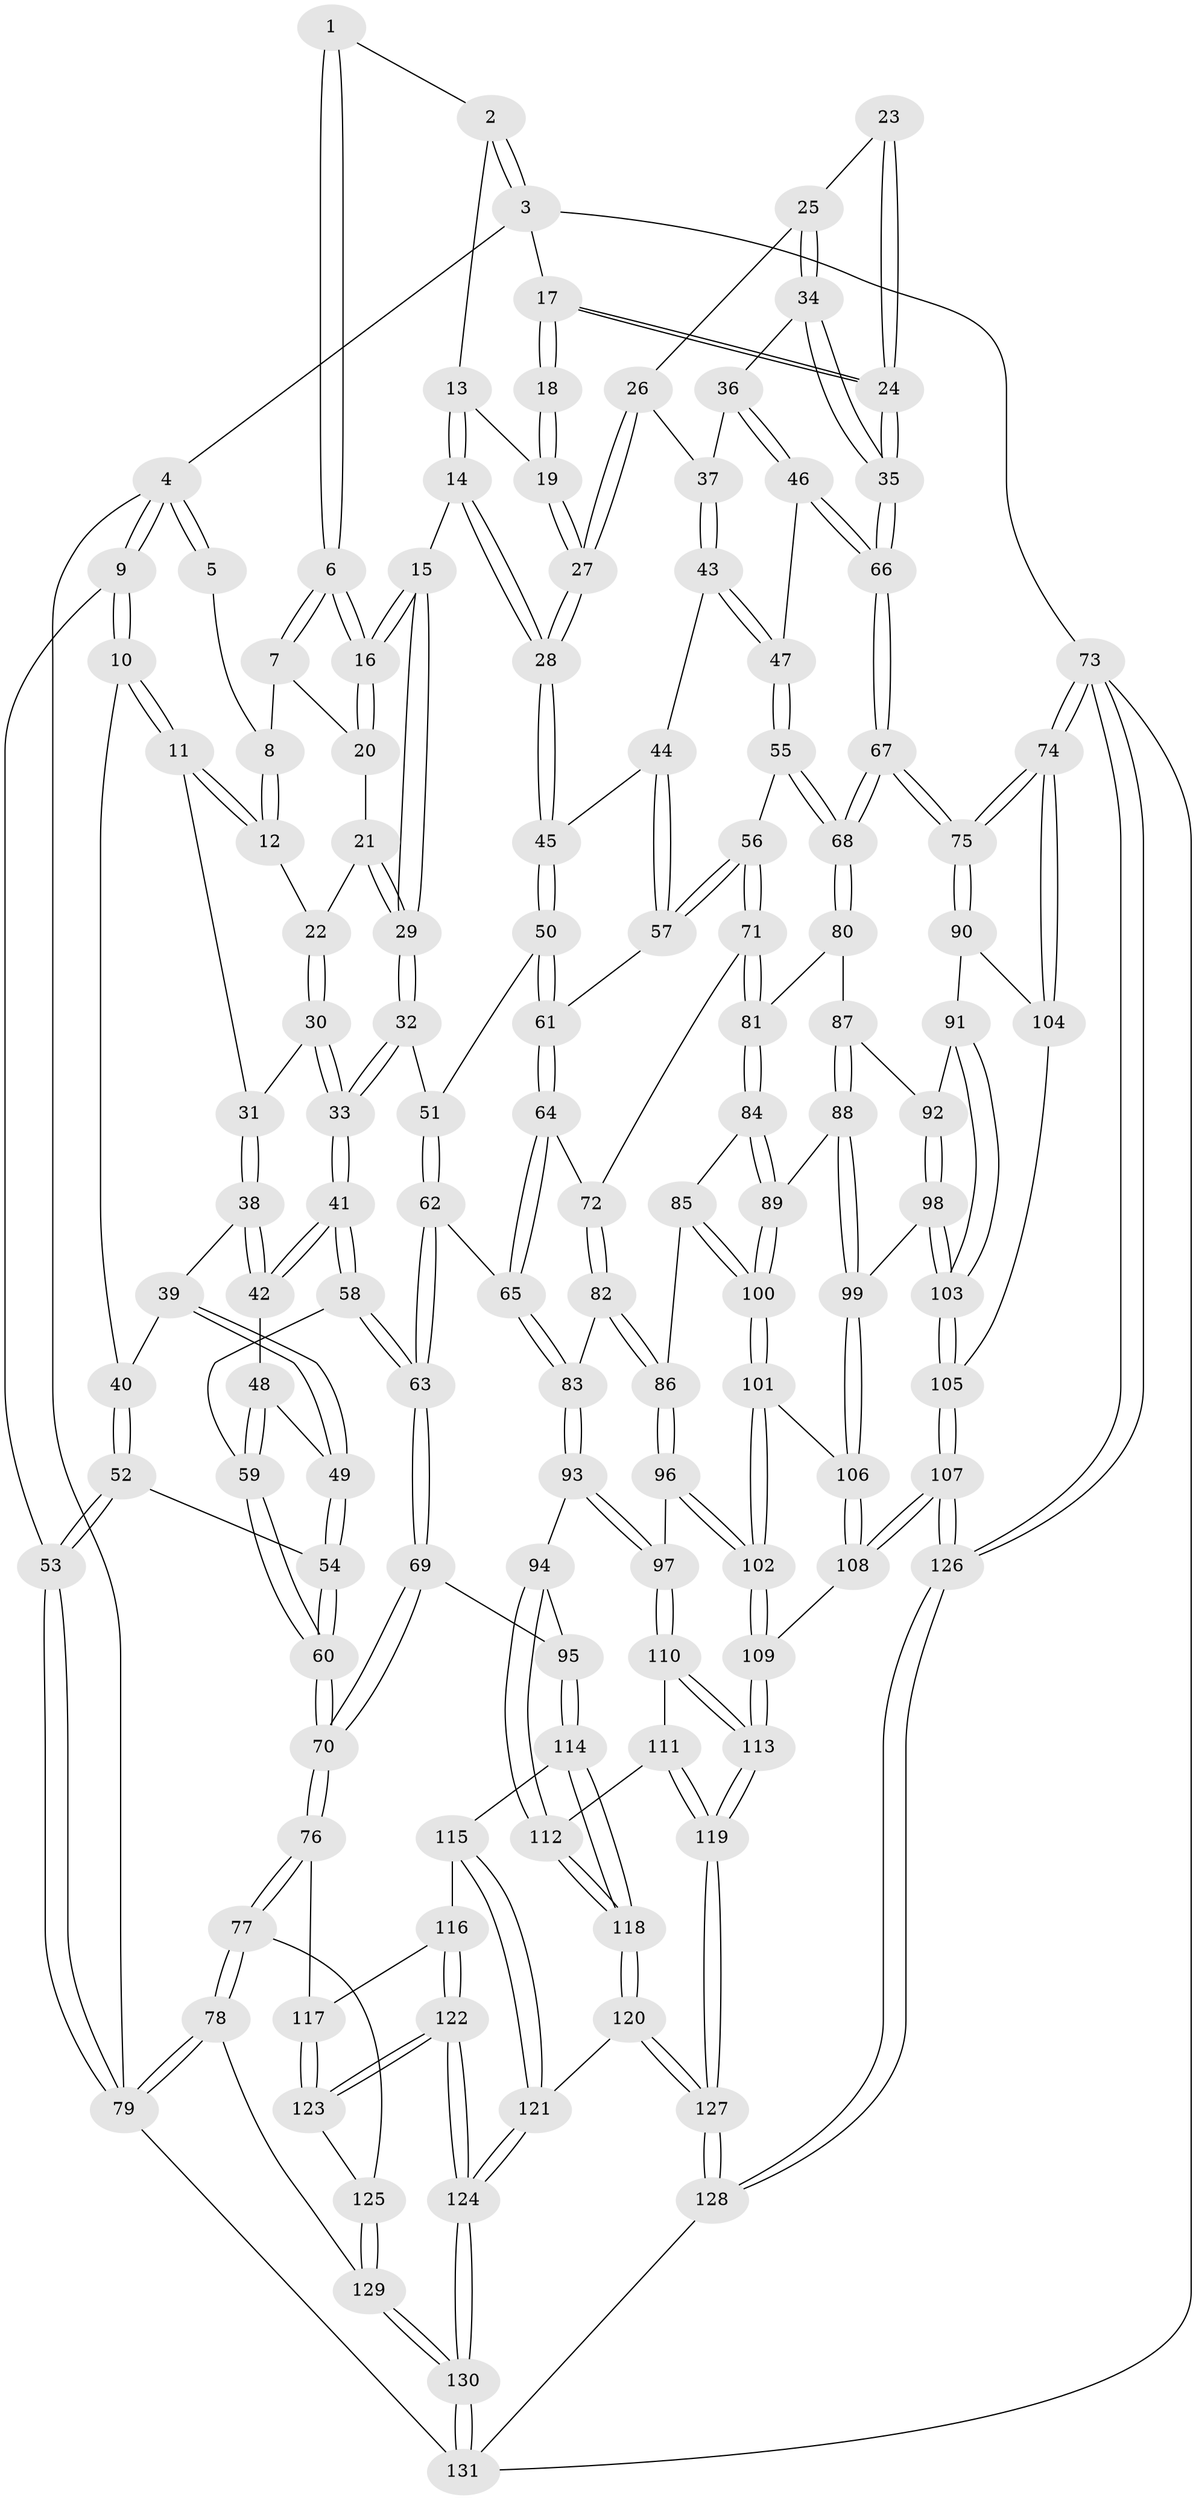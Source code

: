 // coarse degree distribution, {3: 0.15789473684210525, 4: 0.4605263157894737, 6: 0.02631578947368421, 5: 0.34210526315789475, 8: 0.013157894736842105}
// Generated by graph-tools (version 1.1) at 2025/24/03/03/25 07:24:33]
// undirected, 131 vertices, 324 edges
graph export_dot {
graph [start="1"]
  node [color=gray90,style=filled];
  1 [pos="+0.5137866814994094+0"];
  2 [pos="+0.6619397605846787+0"];
  3 [pos="+1+0"];
  4 [pos="+0+0"];
  5 [pos="+0.3037624746899712+0"];
  6 [pos="+0.47629271729834244+0.06265440614400544"];
  7 [pos="+0.34879784037578826+0"];
  8 [pos="+0.30375657149609747+0"];
  9 [pos="+0+0"];
  10 [pos="+0+0.08834834359245697"];
  11 [pos="+0.12815121477368951+0.12056268182892148"];
  12 [pos="+0.208721535137956+0.09302310322404393"];
  13 [pos="+0.6606939867028668+0"];
  14 [pos="+0.5354185732428938+0.17284842390807997"];
  15 [pos="+0.5225271872069389+0.1715357237460134"];
  16 [pos="+0.48826061000255483+0.10758340821959786"];
  17 [pos="+1+0"];
  18 [pos="+0.7771749002676176+0.08015840443579034"];
  19 [pos="+0.718314096833469+0.07589967211178791"];
  20 [pos="+0.33801207875083983+0.05605059879063016"];
  21 [pos="+0.3116320745009817+0.10184568751563496"];
  22 [pos="+0.2792359390648387+0.11189467281098792"];
  23 [pos="+0.8042339454137227+0.11390573376511258"];
  24 [pos="+1+0"];
  25 [pos="+0.821467771107752+0.17745295795139607"];
  26 [pos="+0.813224728508613+0.1868155481566463"];
  27 [pos="+0.6495214837174986+0.19765720752842922"];
  28 [pos="+0.6238141053636421+0.2179006088120599"];
  29 [pos="+0.4431700560470169+0.2118281182779176"];
  30 [pos="+0.27884009932044795+0.20548944021623353"];
  31 [pos="+0.18698202054221624+0.21666035843485446"];
  32 [pos="+0.3936527297405919+0.27527124926347657"];
  33 [pos="+0.3566069596765844+0.3040958344568996"];
  34 [pos="+1+0.08745149597754016"];
  35 [pos="+1+0.03549846496886784"];
  36 [pos="+0.8813271918380204+0.2593765136995947"];
  37 [pos="+0.8253855017396993+0.23452116358681688"];
  38 [pos="+0.18755568387198687+0.24151176083881604"];
  39 [pos="+0.15439049083444015+0.27001866666646207"];
  40 [pos="+0.07813939717835787+0.2696317290269983"];
  41 [pos="+0.3559804530301817+0.305199455906285"];
  42 [pos="+0.2291694498784833+0.2913985963135674"];
  43 [pos="+0.7983340361906385+0.2830389525782854"];
  44 [pos="+0.7500004443035204+0.2858946056464962"];
  45 [pos="+0.6296433447298376+0.23800520244299236"];
  46 [pos="+0.8617799917696813+0.3516214047183455"];
  47 [pos="+0.860006432726605+0.3531564292996549"];
  48 [pos="+0.2002503172255113+0.3256789578133677"];
  49 [pos="+0.15345912640476467+0.3386891099190649"];
  50 [pos="+0.6275098747704887+0.26747128871988535"];
  51 [pos="+0.5049519745232237+0.3594920333342716"];
  52 [pos="+0.08984950445899041+0.38527954539941994"];
  53 [pos="+0+0.40262438371123327"];
  54 [pos="+0.10003943642730544+0.39043972267608684"];
  55 [pos="+0.8485959077372448+0.38376551666672964"];
  56 [pos="+0.8191808050023602+0.409276559394467"];
  57 [pos="+0.7767863591900109+0.37584953850057284"];
  58 [pos="+0.35414863643941036+0.322558216185898"];
  59 [pos="+0.22911348280271956+0.3833915984310478"];
  60 [pos="+0.16592426758691534+0.48299263239986273"];
  61 [pos="+0.640300323201527+0.3484894533523503"];
  62 [pos="+0.5007383751499195+0.48612623992894777"];
  63 [pos="+0.38954497121651266+0.5225353685973284"];
  64 [pos="+0.6382317020286595+0.3640653223778819"];
  65 [pos="+0.5236209640460716+0.485763850118761"];
  66 [pos="+1+0.2513401816407064"];
  67 [pos="+1+0.46641655898624695"];
  68 [pos="+1+0.47820158970186516"];
  69 [pos="+0.3763207682197527+0.5416625585969165"];
  70 [pos="+0.19774828369569078+0.5888862545141405"];
  71 [pos="+0.8091269969846051+0.4381800451150457"];
  72 [pos="+0.6925075868096356+0.4413609675652311"];
  73 [pos="+1+1"];
  74 [pos="+1+0.6611189098756368"];
  75 [pos="+1+0.58263722497361"];
  76 [pos="+0.1819692507358145+0.6083361596213164"];
  77 [pos="+0.16979800663476993+0.6170725449311143"];
  78 [pos="+0+0.7300878658134317"];
  79 [pos="+0+0.7243737803729008"];
  80 [pos="+0.9255259721278447+0.5193601802463673"];
  81 [pos="+0.8124589377168043+0.4561811965491465"];
  82 [pos="+0.6708665060769979+0.5337459774027474"];
  83 [pos="+0.5819333027167903+0.524987866553141"];
  84 [pos="+0.78440739383088+0.5325390729757001"];
  85 [pos="+0.6956987004755391+0.5506321284841751"];
  86 [pos="+0.6858350995650386+0.5481751911512098"];
  87 [pos="+0.9071039776695864+0.5485685131078826"];
  88 [pos="+0.8209521349927563+0.5855931892922722"];
  89 [pos="+0.82077971711507+0.5854237225814763"];
  90 [pos="+0.9428039013313505+0.6160715338257907"];
  91 [pos="+0.9254501498504969+0.6086867767329138"];
  92 [pos="+0.916423766910949+0.5945608288805936"];
  93 [pos="+0.5856899380866312+0.6574076791212504"];
  94 [pos="+0.5031847131179962+0.661376787000555"];
  95 [pos="+0.4157109249919132+0.6089456766897752"];
  96 [pos="+0.6446480587399771+0.6528589944701333"];
  97 [pos="+0.5962011861356896+0.6638181576794405"];
  98 [pos="+0.8333840249523639+0.6442799033197435"];
  99 [pos="+0.8306941531941828+0.6428246577065729"];
  100 [pos="+0.7309680292611533+0.6201290749888589"];
  101 [pos="+0.7330274615905945+0.6422519871867977"];
  102 [pos="+0.6960835223945461+0.681901770546145"];
  103 [pos="+0.8769525965614063+0.6783591365163374"];
  104 [pos="+0.929105192055361+0.7151823463349294"];
  105 [pos="+0.908905096199997+0.7224968120574982"];
  106 [pos="+0.8043369475789407+0.6599900579677439"];
  107 [pos="+0.8637214932454107+0.8282763783395879"];
  108 [pos="+0.742096486637285+0.7893458504301281"];
  109 [pos="+0.7334478509208765+0.7898600675450463"];
  110 [pos="+0.5976588595010013+0.6847344954627398"];
  111 [pos="+0.5791004705617246+0.7489264300911969"];
  112 [pos="+0.5129216345480055+0.7609105111500326"];
  113 [pos="+0.7080054927946903+0.8053460907657306"];
  114 [pos="+0.40601299905515364+0.7291857779406201"];
  115 [pos="+0.39220256152422966+0.7431154671333728"];
  116 [pos="+0.309449280322654+0.7492330617531061"];
  117 [pos="+0.20591352928844883+0.6357770912916539"];
  118 [pos="+0.490892015693748+0.7949477965899611"];
  119 [pos="+0.6619296437476034+0.8465718888501982"];
  120 [pos="+0.49231110873312484+0.8710643075639913"];
  121 [pos="+0.3592700799775825+0.9079990385531921"];
  122 [pos="+0.31781154568476305+0.8684000639985144"];
  123 [pos="+0.30513681773885887+0.8620026563465741"];
  124 [pos="+0.35409274531177154+0.9111268570113094"];
  125 [pos="+0.27183223945385626+0.8468904923531317"];
  126 [pos="+1+1"];
  127 [pos="+0.6153522751629297+0.9299572451032146"];
  128 [pos="+0.6820139700215454+1"];
  129 [pos="+0.06232608239353874+0.8296585901524763"];
  130 [pos="+0.25379979667242447+1"];
  131 [pos="+0.2565334654313884+1"];
  1 -- 2;
  1 -- 6;
  1 -- 6;
  2 -- 3;
  2 -- 3;
  2 -- 13;
  3 -- 4;
  3 -- 17;
  3 -- 73;
  4 -- 5;
  4 -- 5;
  4 -- 9;
  4 -- 9;
  4 -- 79;
  5 -- 8;
  6 -- 7;
  6 -- 7;
  6 -- 16;
  6 -- 16;
  7 -- 8;
  7 -- 20;
  8 -- 12;
  8 -- 12;
  9 -- 10;
  9 -- 10;
  9 -- 53;
  10 -- 11;
  10 -- 11;
  10 -- 40;
  11 -- 12;
  11 -- 12;
  11 -- 31;
  12 -- 22;
  13 -- 14;
  13 -- 14;
  13 -- 19;
  14 -- 15;
  14 -- 28;
  14 -- 28;
  15 -- 16;
  15 -- 16;
  15 -- 29;
  15 -- 29;
  16 -- 20;
  16 -- 20;
  17 -- 18;
  17 -- 18;
  17 -- 24;
  17 -- 24;
  18 -- 19;
  18 -- 19;
  19 -- 27;
  19 -- 27;
  20 -- 21;
  21 -- 22;
  21 -- 29;
  21 -- 29;
  22 -- 30;
  22 -- 30;
  23 -- 24;
  23 -- 24;
  23 -- 25;
  24 -- 35;
  24 -- 35;
  25 -- 26;
  25 -- 34;
  25 -- 34;
  26 -- 27;
  26 -- 27;
  26 -- 37;
  27 -- 28;
  27 -- 28;
  28 -- 45;
  28 -- 45;
  29 -- 32;
  29 -- 32;
  30 -- 31;
  30 -- 33;
  30 -- 33;
  31 -- 38;
  31 -- 38;
  32 -- 33;
  32 -- 33;
  32 -- 51;
  33 -- 41;
  33 -- 41;
  34 -- 35;
  34 -- 35;
  34 -- 36;
  35 -- 66;
  35 -- 66;
  36 -- 37;
  36 -- 46;
  36 -- 46;
  37 -- 43;
  37 -- 43;
  38 -- 39;
  38 -- 42;
  38 -- 42;
  39 -- 40;
  39 -- 49;
  39 -- 49;
  40 -- 52;
  40 -- 52;
  41 -- 42;
  41 -- 42;
  41 -- 58;
  41 -- 58;
  42 -- 48;
  43 -- 44;
  43 -- 47;
  43 -- 47;
  44 -- 45;
  44 -- 57;
  44 -- 57;
  45 -- 50;
  45 -- 50;
  46 -- 47;
  46 -- 66;
  46 -- 66;
  47 -- 55;
  47 -- 55;
  48 -- 49;
  48 -- 59;
  48 -- 59;
  49 -- 54;
  49 -- 54;
  50 -- 51;
  50 -- 61;
  50 -- 61;
  51 -- 62;
  51 -- 62;
  52 -- 53;
  52 -- 53;
  52 -- 54;
  53 -- 79;
  53 -- 79;
  54 -- 60;
  54 -- 60;
  55 -- 56;
  55 -- 68;
  55 -- 68;
  56 -- 57;
  56 -- 57;
  56 -- 71;
  56 -- 71;
  57 -- 61;
  58 -- 59;
  58 -- 63;
  58 -- 63;
  59 -- 60;
  59 -- 60;
  60 -- 70;
  60 -- 70;
  61 -- 64;
  61 -- 64;
  62 -- 63;
  62 -- 63;
  62 -- 65;
  63 -- 69;
  63 -- 69;
  64 -- 65;
  64 -- 65;
  64 -- 72;
  65 -- 83;
  65 -- 83;
  66 -- 67;
  66 -- 67;
  67 -- 68;
  67 -- 68;
  67 -- 75;
  67 -- 75;
  68 -- 80;
  68 -- 80;
  69 -- 70;
  69 -- 70;
  69 -- 95;
  70 -- 76;
  70 -- 76;
  71 -- 72;
  71 -- 81;
  71 -- 81;
  72 -- 82;
  72 -- 82;
  73 -- 74;
  73 -- 74;
  73 -- 126;
  73 -- 126;
  73 -- 131;
  74 -- 75;
  74 -- 75;
  74 -- 104;
  74 -- 104;
  75 -- 90;
  75 -- 90;
  76 -- 77;
  76 -- 77;
  76 -- 117;
  77 -- 78;
  77 -- 78;
  77 -- 125;
  78 -- 79;
  78 -- 79;
  78 -- 129;
  79 -- 131;
  80 -- 81;
  80 -- 87;
  81 -- 84;
  81 -- 84;
  82 -- 83;
  82 -- 86;
  82 -- 86;
  83 -- 93;
  83 -- 93;
  84 -- 85;
  84 -- 89;
  84 -- 89;
  85 -- 86;
  85 -- 100;
  85 -- 100;
  86 -- 96;
  86 -- 96;
  87 -- 88;
  87 -- 88;
  87 -- 92;
  88 -- 89;
  88 -- 99;
  88 -- 99;
  89 -- 100;
  89 -- 100;
  90 -- 91;
  90 -- 104;
  91 -- 92;
  91 -- 103;
  91 -- 103;
  92 -- 98;
  92 -- 98;
  93 -- 94;
  93 -- 97;
  93 -- 97;
  94 -- 95;
  94 -- 112;
  94 -- 112;
  95 -- 114;
  95 -- 114;
  96 -- 97;
  96 -- 102;
  96 -- 102;
  97 -- 110;
  97 -- 110;
  98 -- 99;
  98 -- 103;
  98 -- 103;
  99 -- 106;
  99 -- 106;
  100 -- 101;
  100 -- 101;
  101 -- 102;
  101 -- 102;
  101 -- 106;
  102 -- 109;
  102 -- 109;
  103 -- 105;
  103 -- 105;
  104 -- 105;
  105 -- 107;
  105 -- 107;
  106 -- 108;
  106 -- 108;
  107 -- 108;
  107 -- 108;
  107 -- 126;
  107 -- 126;
  108 -- 109;
  109 -- 113;
  109 -- 113;
  110 -- 111;
  110 -- 113;
  110 -- 113;
  111 -- 112;
  111 -- 119;
  111 -- 119;
  112 -- 118;
  112 -- 118;
  113 -- 119;
  113 -- 119;
  114 -- 115;
  114 -- 118;
  114 -- 118;
  115 -- 116;
  115 -- 121;
  115 -- 121;
  116 -- 117;
  116 -- 122;
  116 -- 122;
  117 -- 123;
  117 -- 123;
  118 -- 120;
  118 -- 120;
  119 -- 127;
  119 -- 127;
  120 -- 121;
  120 -- 127;
  120 -- 127;
  121 -- 124;
  121 -- 124;
  122 -- 123;
  122 -- 123;
  122 -- 124;
  122 -- 124;
  123 -- 125;
  124 -- 130;
  124 -- 130;
  125 -- 129;
  125 -- 129;
  126 -- 128;
  126 -- 128;
  127 -- 128;
  127 -- 128;
  128 -- 131;
  129 -- 130;
  129 -- 130;
  130 -- 131;
  130 -- 131;
}
